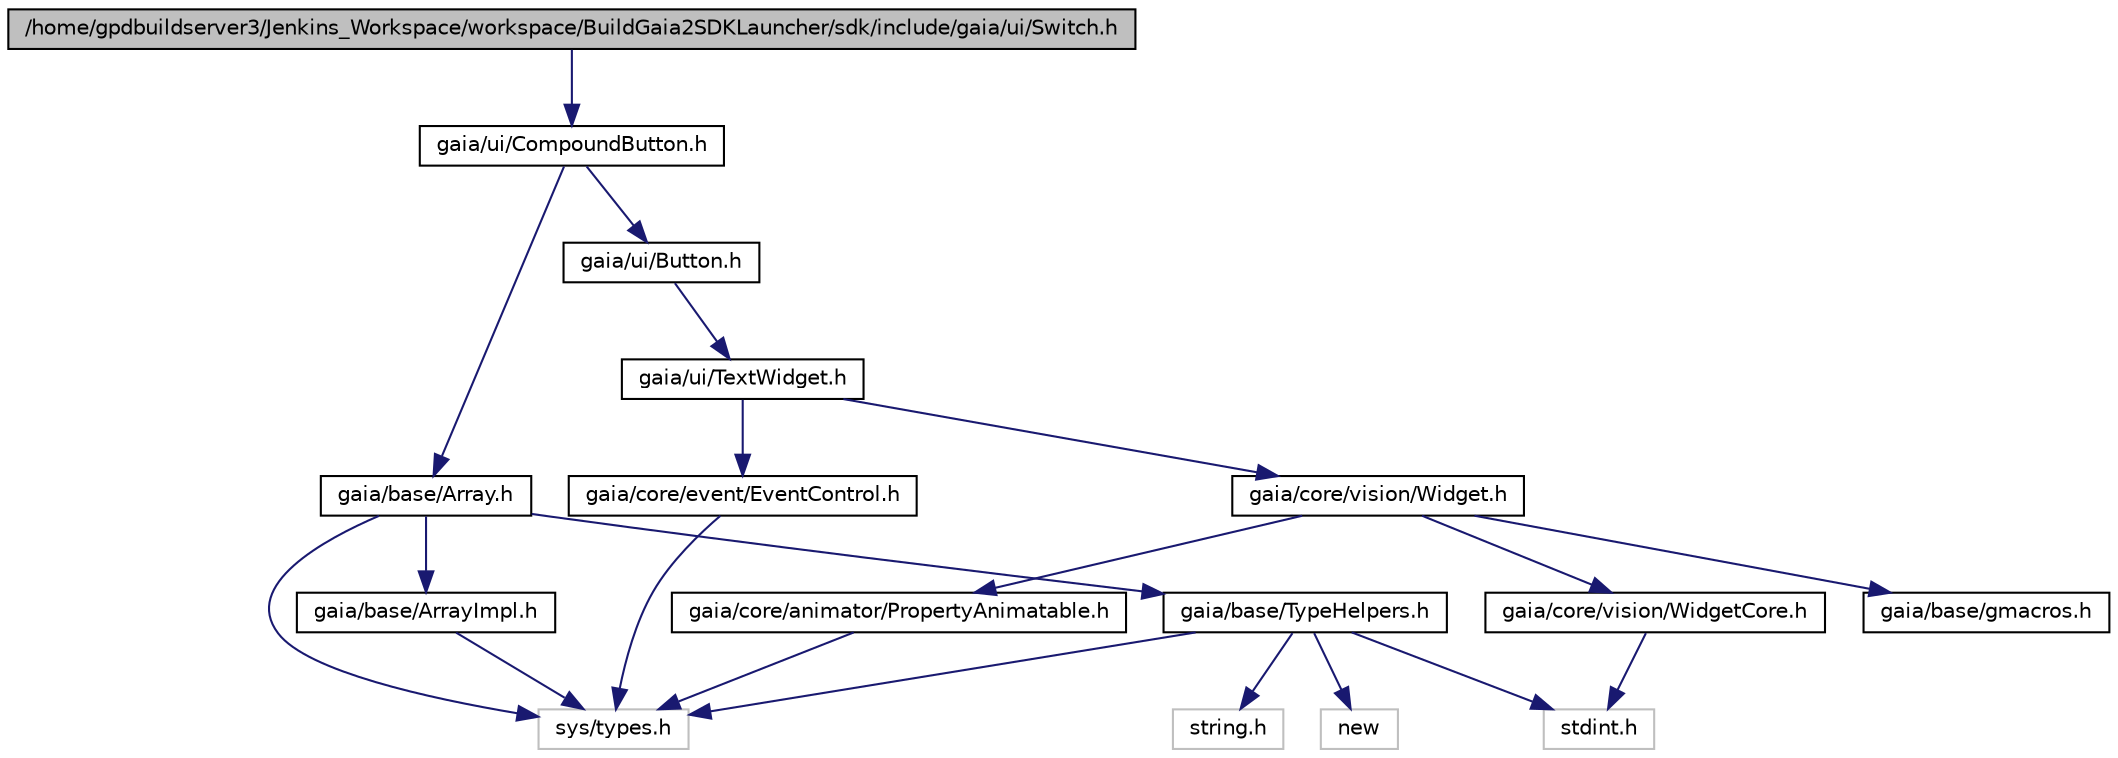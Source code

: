 digraph G
{
  edge [fontname="Helvetica",fontsize="10",labelfontname="Helvetica",labelfontsize="10"];
  node [fontname="Helvetica",fontsize="10",shape=record];
  Node1 [label="/home/gpdbuildserver3/Jenkins_Workspace/workspace/BuildGaia2SDKLauncher/sdk/include/gaia/ui/Switch.h",height=0.2,width=0.4,color="black", fillcolor="grey75", style="filled" fontcolor="black"];
  Node1 -> Node2 [color="midnightblue",fontsize="10",style="solid",fontname="Helvetica"];
  Node2 [label="gaia/ui/CompoundButton.h",height=0.2,width=0.4,color="black", fillcolor="white", style="filled",URL="$d8/db4/_compound_button_8h.html"];
  Node2 -> Node3 [color="midnightblue",fontsize="10",style="solid",fontname="Helvetica"];
  Node3 [label="gaia/base/Array.h",height=0.2,width=0.4,color="black", fillcolor="white", style="filled",URL="$d3/dc5/_array_8h.html"];
  Node3 -> Node4 [color="midnightblue",fontsize="10",style="solid",fontname="Helvetica"];
  Node4 [label="gaia/base/ArrayImpl.h",height=0.2,width=0.4,color="black", fillcolor="white", style="filled",URL="$d8/dae/_array_impl_8h.html"];
  Node4 -> Node5 [color="midnightblue",fontsize="10",style="solid",fontname="Helvetica"];
  Node5 [label="sys/types.h",height=0.2,width=0.4,color="grey75", fillcolor="white", style="filled"];
  Node3 -> Node6 [color="midnightblue",fontsize="10",style="solid",fontname="Helvetica"];
  Node6 [label="gaia/base/TypeHelpers.h",height=0.2,width=0.4,color="black", fillcolor="white", style="filled",URL="$d1/d86/_type_helpers_8h.html"];
  Node6 -> Node7 [color="midnightblue",fontsize="10",style="solid",fontname="Helvetica"];
  Node7 [label="stdint.h",height=0.2,width=0.4,color="grey75", fillcolor="white", style="filled"];
  Node6 -> Node8 [color="midnightblue",fontsize="10",style="solid",fontname="Helvetica"];
  Node8 [label="string.h",height=0.2,width=0.4,color="grey75", fillcolor="white", style="filled"];
  Node6 -> Node5 [color="midnightblue",fontsize="10",style="solid",fontname="Helvetica"];
  Node6 -> Node9 [color="midnightblue",fontsize="10",style="solid",fontname="Helvetica"];
  Node9 [label="new",height=0.2,width=0.4,color="grey75", fillcolor="white", style="filled"];
  Node3 -> Node5 [color="midnightblue",fontsize="10",style="solid",fontname="Helvetica"];
  Node2 -> Node10 [color="midnightblue",fontsize="10",style="solid",fontname="Helvetica"];
  Node10 [label="gaia/ui/Button.h",height=0.2,width=0.4,color="black", fillcolor="white", style="filled",URL="$d2/daa/_button_8h.html"];
  Node10 -> Node11 [color="midnightblue",fontsize="10",style="solid",fontname="Helvetica"];
  Node11 [label="gaia/ui/TextWidget.h",height=0.2,width=0.4,color="black", fillcolor="white", style="filled",URL="$d8/d13/_text_widget_8h.html"];
  Node11 -> Node12 [color="midnightblue",fontsize="10",style="solid",fontname="Helvetica"];
  Node12 [label="gaia/core/event/EventControl.h",height=0.2,width=0.4,color="black", fillcolor="white", style="filled",URL="$d3/dd0/_event_control_8h.html"];
  Node12 -> Node5 [color="midnightblue",fontsize="10",style="solid",fontname="Helvetica"];
  Node11 -> Node13 [color="midnightblue",fontsize="10",style="solid",fontname="Helvetica"];
  Node13 [label="gaia/core/vision/Widget.h",height=0.2,width=0.4,color="black", fillcolor="white", style="filled",URL="$d4/d75/_widget_8h.html"];
  Node13 -> Node14 [color="midnightblue",fontsize="10",style="solid",fontname="Helvetica"];
  Node14 [label="gaia/base/gmacros.h",height=0.2,width=0.4,color="black", fillcolor="white", style="filled",URL="$d1/dd0/gmacros_8h.html"];
  Node13 -> Node15 [color="midnightblue",fontsize="10",style="solid",fontname="Helvetica"];
  Node15 [label="gaia/core/animator/PropertyAnimatable.h",height=0.2,width=0.4,color="black", fillcolor="white", style="filled",URL="$d0/d92/_property_animatable_8h.html"];
  Node15 -> Node5 [color="midnightblue",fontsize="10",style="solid",fontname="Helvetica"];
  Node13 -> Node16 [color="midnightblue",fontsize="10",style="solid",fontname="Helvetica"];
  Node16 [label="gaia/core/vision/WidgetCore.h",height=0.2,width=0.4,color="black", fillcolor="white", style="filled",URL="$d8/d50/_widget_core_8h.html"];
  Node16 -> Node7 [color="midnightblue",fontsize="10",style="solid",fontname="Helvetica"];
}

